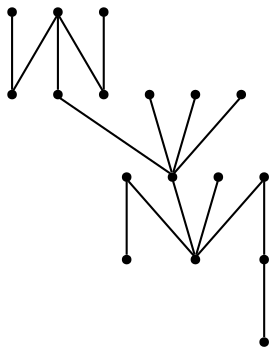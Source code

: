 graph {
  node [shape=point,comment="{\"directed\":false,\"doi\":\"10.1007/978-3-642-36763-2_37\",\"figure\":\"4 (2)\"}"]

  v0 [pos="800.7773349497064,2322.7903684312055"]
  v1 [pos="782.9478100795981,2318.8979773589117"]
  v2 [pos="761.9952298204759,2316.3976699524783"]
  v3 [pos="760.3148521999884,2337.5302274548903"]
  v4 [pos="746.2296726156816,2297.169466626258"]
  v5 [pos="760.5191493693264,2355.7791649098212"]
  v6 [pos="748.877391924931,2242.739834661853"]
  v7 [pos="765.7645794001266,2235.8259632557824"]
  v8 [pos="728.7754030257836,2249.482525306527"]
  v9 [pos="726.5154729557479,2278.5789307128484"]
  v10 [pos="725.6231441485336,2224.9243177380063"]
  v11 [pos="722.3332662188768,2204.0417909762377"]
  v12 [pos="724.2638140261712,2297.1987174250107"]
  v13 [pos="719.9190475672016,2186.059671676886"]
  v14 [pos="710.849996550508,2243.2358264667914"]
  v15 [pos="709.528204680998,2270.5403025060405"]
  v16 [pos="707.5851229147005,2288.930661214072"]

  v0 -- v1 [id="-1",pos="800.7773349497064,2322.7903684312055 782.9478100795981,2318.8979773589117 782.9478100795981,2318.8979773589117 782.9478100795981,2318.8979773589117"]
  v16 -- v9 [id="-2",pos="707.5851229147005,2288.930661214072 726.5154729557479,2278.5789307128484 726.5154729557479,2278.5789307128484 726.5154729557479,2278.5789307128484"]
  v15 -- v9 [id="-3",pos="709.528204680998,2270.5403025060405 726.5154729557479,2278.5789307128484 726.5154729557479,2278.5789307128484 726.5154729557479,2278.5789307128484"]
  v14 -- v8 [id="-4",pos="710.849996550508,2243.2358264667914 728.7754030257836,2249.482525306527 728.7754030257836,2249.482525306527 728.7754030257836,2249.482525306527"]
  v11 -- v13 [id="-5",pos="722.3332662188768,2204.0417909762377 719.9190475672016,2186.059671676886 719.9190475672016,2186.059671676886 719.9190475672016,2186.059671676886"]
  v12 -- v9 [id="-6",pos="724.2638140261712,2297.1987174250107 726.5154729557479,2278.5789307128484 726.5154729557479,2278.5789307128484 726.5154729557479,2278.5789307128484"]
  v10 -- v8 [id="-7",pos="725.6231441485336,2224.9243177380063 728.7754030257836,2249.482525306527 728.7754030257836,2249.482525306527 728.7754030257836,2249.482525306527"]
  v10 -- v11 [id="-8",pos="725.6231441485336,2224.9243177380063 722.3332662188768,2204.0417909762377 722.3332662188768,2204.0417909762377 722.3332662188768,2204.0417909762377"]
  v9 -- v8 [id="-9",pos="726.5154729557479,2278.5789307128484 728.7754030257836,2249.482525306527 728.7754030257836,2249.482525306527 728.7754030257836,2249.482525306527"]
  v4 -- v9 [id="-10",pos="746.2296726156816,2297.169466626258 726.5154729557479,2278.5789307128484 726.5154729557479,2278.5789307128484 726.5154729557479,2278.5789307128484"]
  v6 -- v8 [id="-11",pos="748.877391924931,2242.739834661853 728.7754030257836,2249.482525306527 728.7754030257836,2249.482525306527 728.7754030257836,2249.482525306527"]
  v6 -- v7 [id="-12",pos="748.877391924931,2242.739834661853 765.7645794001266,2235.8259632557824 765.7645794001266,2235.8259632557824 765.7645794001266,2235.8259632557824"]
  v5 -- v3 [id="-13",pos="760.5191493693264,2355.7791649098212 760.3148521999884,2337.5302274548903 760.3148521999884,2337.5302274548903 760.3148521999884,2337.5302274548903"]
  v2 -- v4 [id="-14",pos="761.9952298204759,2316.3976699524783 746.2296726156816,2297.169466626258 746.2296726156816,2297.169466626258 746.2296726156816,2297.169466626258"]
  v2 -- v1 [id="-15",pos="761.9952298204759,2316.3976699524783 782.9478100795981,2318.8979773589117 782.9478100795981,2318.8979773589117 782.9478100795981,2318.8979773589117"]
  v2 -- v3 [id="-16",pos="761.9952298204759,2316.3976699524783 760.3148521999884,2337.5302274548903 760.3148521999884,2337.5302274548903 760.3148521999884,2337.5302274548903"]
}